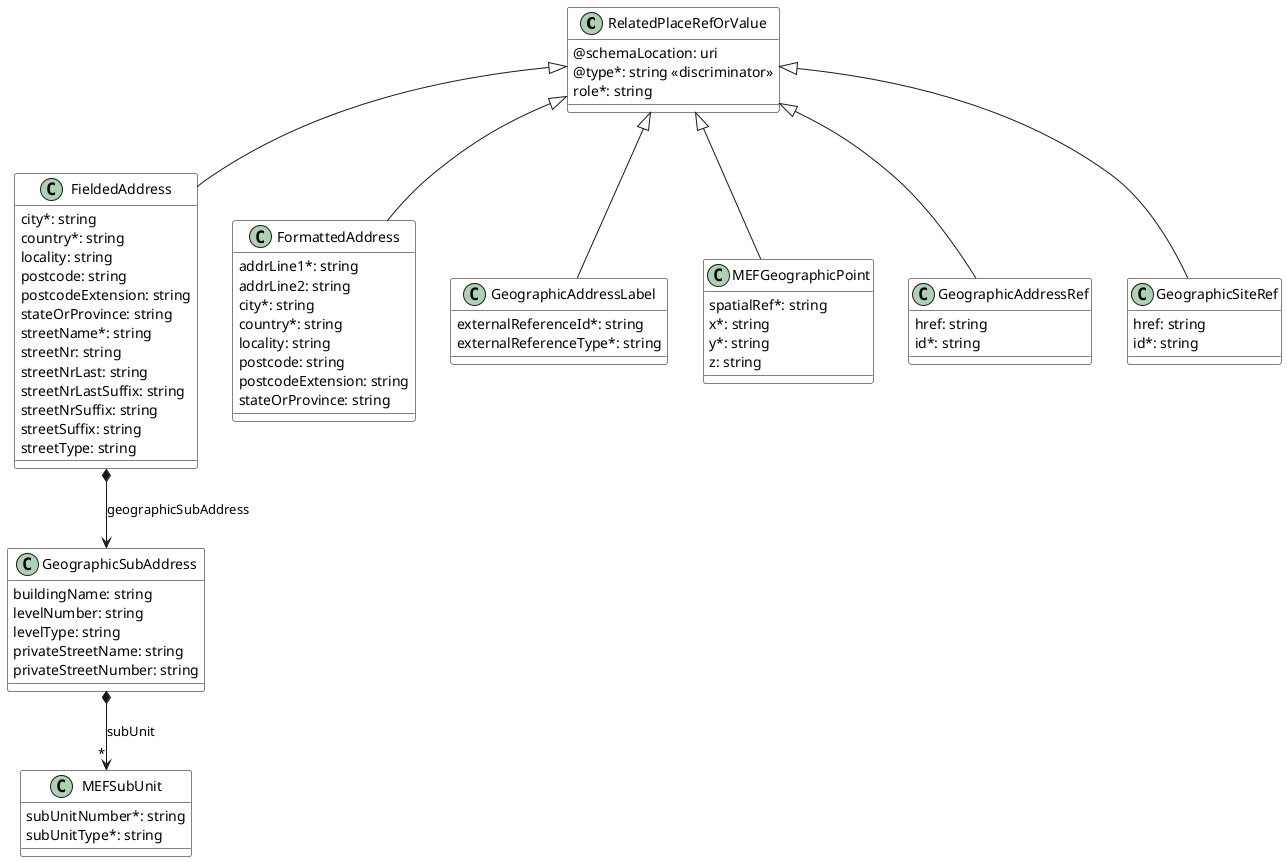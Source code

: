 @startuml

skinparam {
    ClassBackgroundColor White
    ClassBorderColor Black
}

class RelatedPlaceRefOrValue {

    @schemaLocation: uri
    @type*: string <<discriminator>>
    role*: string
}

class FieldedAddress {

    city*: string
    country*: string
    locality: string
    postcode: string
    postcodeExtension: string
    stateOrProvince: string
    streetName*: string
    streetNr: string
    streetNrLast: string
    streetNrLastSuffix: string
    streetNrSuffix: string
    streetSuffix: string
    streetType: string
}
RelatedPlaceRefOrValue <|-- FieldedAddress

FieldedAddress *--> GeographicSubAddress : geographicSubAddress


class FormattedAddress {

    addrLine1*: string
    addrLine2: string
    city*: string
    country*: string
    locality: string
    postcode: string
    postcodeExtension: string
    stateOrProvince: string
}
RelatedPlaceRefOrValue <|-- FormattedAddress



class GeographicSubAddress {

    buildingName: string
    levelNumber: string
    levelType: string
    privateStreetName: string
    privateStreetNumber: string
}

GeographicSubAddress *-->"*" MEFSubUnit : subUnit


class GeographicAddressLabel {

    externalReferenceId*: string
    externalReferenceType*: string
}
RelatedPlaceRefOrValue <|-- GeographicAddressLabel




class MEFGeographicPoint {

    spatialRef*: string 
    x*: string 
    y*: string 
    z: string 
}
RelatedPlaceRefOrValue <|-- MEFGeographicPoint


class MEFSubUnit {

    subUnitNumber*: string
    subUnitType*: string
}



class GeographicAddressRef  {

    href: string 
    id*: string 
}
RelatedPlaceRefOrValue <|-- GeographicAddressRef 

class GeographicSiteRef  {

    href: string 
    id*: string 
}
RelatedPlaceRefOrValue <|-- GeographicSiteRef 


@enduml
